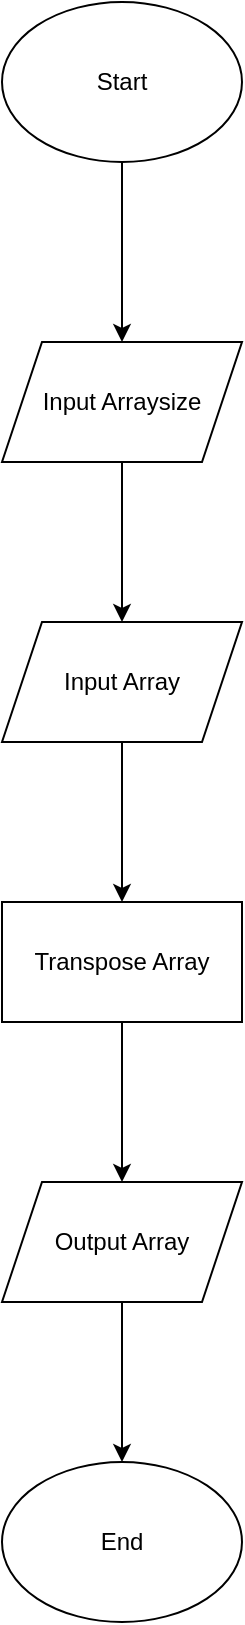 <mxfile version="25.0.1">
  <diagram name="หน้า-1" id="yNmEJQgi0a8oAz0cVqpF">
    <mxGraphModel dx="1050" dy="530" grid="1" gridSize="10" guides="1" tooltips="1" connect="1" arrows="1" fold="1" page="1" pageScale="1" pageWidth="827" pageHeight="1169" math="0" shadow="0">
      <root>
        <mxCell id="0" />
        <mxCell id="1" parent="0" />
        <mxCell id="nByUZfelLbn5ThKVEYWz-3" value="" style="edgeStyle=orthogonalEdgeStyle;rounded=0;orthogonalLoop=1;jettySize=auto;html=1;" edge="1" parent="1" source="nByUZfelLbn5ThKVEYWz-1" target="nByUZfelLbn5ThKVEYWz-2">
          <mxGeometry relative="1" as="geometry" />
        </mxCell>
        <mxCell id="nByUZfelLbn5ThKVEYWz-1" value="Start" style="ellipse;whiteSpace=wrap;html=1;" vertex="1" parent="1">
          <mxGeometry x="354" y="10" width="120" height="80" as="geometry" />
        </mxCell>
        <mxCell id="nByUZfelLbn5ThKVEYWz-5" value="" style="edgeStyle=orthogonalEdgeStyle;rounded=0;orthogonalLoop=1;jettySize=auto;html=1;" edge="1" parent="1" source="nByUZfelLbn5ThKVEYWz-2" target="nByUZfelLbn5ThKVEYWz-4">
          <mxGeometry relative="1" as="geometry" />
        </mxCell>
        <mxCell id="nByUZfelLbn5ThKVEYWz-2" value="Input Arraysize" style="shape=parallelogram;perimeter=parallelogramPerimeter;whiteSpace=wrap;html=1;fixedSize=1;" vertex="1" parent="1">
          <mxGeometry x="354" y="180" width="120" height="60" as="geometry" />
        </mxCell>
        <mxCell id="nByUZfelLbn5ThKVEYWz-7" value="" style="edgeStyle=orthogonalEdgeStyle;rounded=0;orthogonalLoop=1;jettySize=auto;html=1;" edge="1" parent="1" source="nByUZfelLbn5ThKVEYWz-4" target="nByUZfelLbn5ThKVEYWz-6">
          <mxGeometry relative="1" as="geometry" />
        </mxCell>
        <mxCell id="nByUZfelLbn5ThKVEYWz-4" value="Input Array" style="shape=parallelogram;perimeter=parallelogramPerimeter;whiteSpace=wrap;html=1;fixedSize=1;" vertex="1" parent="1">
          <mxGeometry x="354" y="320" width="120" height="60" as="geometry" />
        </mxCell>
        <mxCell id="nByUZfelLbn5ThKVEYWz-11" value="" style="edgeStyle=orthogonalEdgeStyle;rounded=0;orthogonalLoop=1;jettySize=auto;html=1;" edge="1" parent="1" source="nByUZfelLbn5ThKVEYWz-6" target="nByUZfelLbn5ThKVEYWz-10">
          <mxGeometry relative="1" as="geometry" />
        </mxCell>
        <mxCell id="nByUZfelLbn5ThKVEYWz-6" value="Transpose Array" style="whiteSpace=wrap;html=1;" vertex="1" parent="1">
          <mxGeometry x="354" y="460" width="120" height="60" as="geometry" />
        </mxCell>
        <mxCell id="nByUZfelLbn5ThKVEYWz-13" value="" style="edgeStyle=orthogonalEdgeStyle;rounded=0;orthogonalLoop=1;jettySize=auto;html=1;" edge="1" parent="1" source="nByUZfelLbn5ThKVEYWz-10" target="nByUZfelLbn5ThKVEYWz-12">
          <mxGeometry relative="1" as="geometry" />
        </mxCell>
        <mxCell id="nByUZfelLbn5ThKVEYWz-10" value="Output Array" style="shape=parallelogram;perimeter=parallelogramPerimeter;whiteSpace=wrap;html=1;fixedSize=1;" vertex="1" parent="1">
          <mxGeometry x="354" y="600" width="120" height="60" as="geometry" />
        </mxCell>
        <mxCell id="nByUZfelLbn5ThKVEYWz-12" value="End" style="ellipse;whiteSpace=wrap;html=1;" vertex="1" parent="1">
          <mxGeometry x="354" y="740" width="120" height="80" as="geometry" />
        </mxCell>
      </root>
    </mxGraphModel>
  </diagram>
</mxfile>
